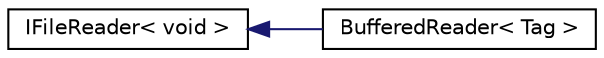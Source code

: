 digraph "Graphical Class Hierarchy"
{
 // LATEX_PDF_SIZE
  edge [fontname="Helvetica",fontsize="10",labelfontname="Helvetica",labelfontsize="10"];
  node [fontname="Helvetica",fontsize="10",shape=record];
  rankdir="LR";
  Node0 [label="IFileReader\< void \>",height=0.2,width=0.4,color="black", fillcolor="white", style="filled",URL="$classIFileReader.html",tooltip=" "];
  Node0 -> Node1 [dir="back",color="midnightblue",fontsize="10",style="solid",fontname="Helvetica"];
  Node1 [label="BufferedReader\< Tag \>",height=0.2,width=0.4,color="black", fillcolor="white", style="filled",URL="$classBufferedReader.html",tooltip=" "];
}
